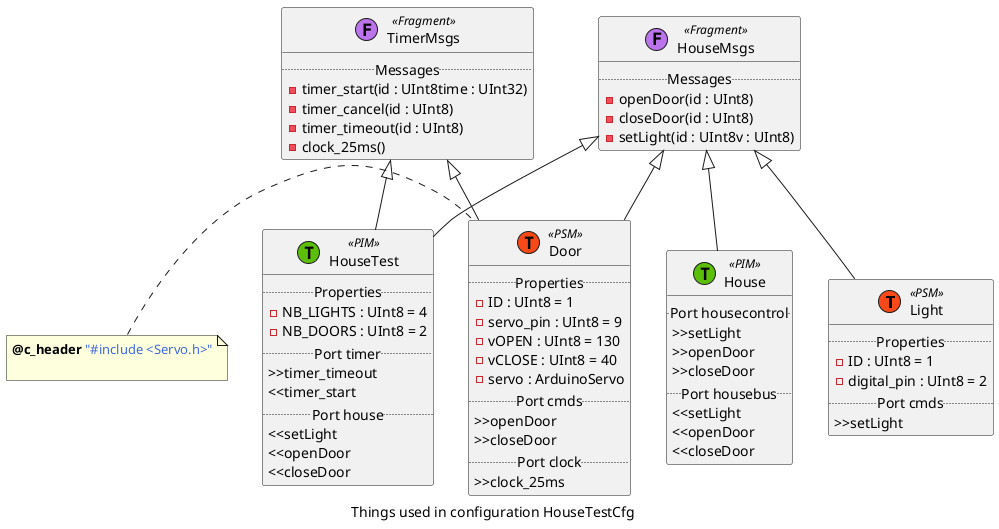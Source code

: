 @startuml
caption Things used in configuration HouseTestCfg
class Light <<(T,#F94918)PSM>> {
..Properties..
-ID : UInt8 = 1
-digital_pin : UInt8 = 2
..Port cmds..
>>setLight
}
class HouseMsgs <<(F,#BC74ED)Fragment>> {
..Messages..
-openDoor(id : UInt8)
-closeDoor(id : UInt8)
-setLight(id : UInt8v : UInt8)
}
class Door <<(T,#F94918)PSM>> {
..Properties..
-ID : UInt8 = 1
-servo_pin : UInt8 = 9
-vOPEN : UInt8 = 130
-vCLOSE : UInt8 = 40
-servo : ArduinoServo
..Port cmds..
>>openDoor
>>closeDoor
..Port clock..
>>clock_25ms
}
note left of Door : <b>@c_header</b> <color:royalBlue>"#include <Servo.h>"</color>\n
class TimerMsgs <<(F,#BC74ED)Fragment>> {
..Messages..
-timer_start(id : UInt8time : UInt32)
-timer_cancel(id : UInt8)
-timer_timeout(id : UInt8)
-clock_25ms()
}
class HouseTest <<(T,#5BBF09)PIM>> {
..Properties..
-NB_LIGHTS : UInt8 = 4
-NB_DOORS : UInt8 = 2
..Port timer..
>>timer_timeout
<<timer_start
..Port house..
<<setLight
<<openDoor
<<closeDoor
}
class House <<(T,#5BBF09)PIM>> {
..Port housecontrol..
>>setLight
>>openDoor
>>closeDoor
..Port housebus..
<<setLight
<<openDoor
<<closeDoor
}
HouseMsgs <|-- Light
HouseMsgs <|-- Door
TimerMsgs <|-- Door
HouseMsgs <|-- HouseTest
TimerMsgs <|-- HouseTest
HouseMsgs <|-- House
@enduml